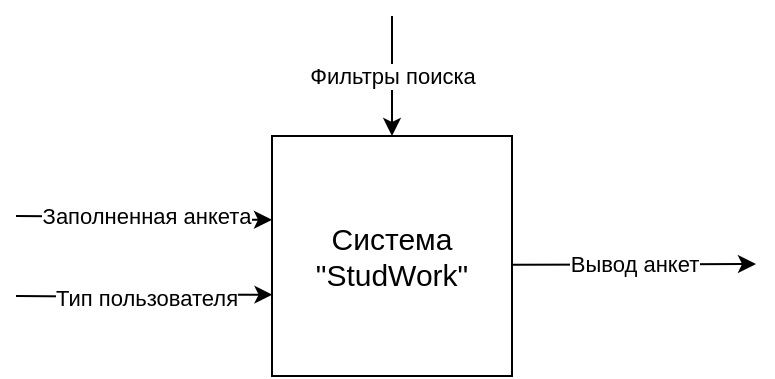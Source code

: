 <mxfile version="24.7.8" pages="5">
  <diagram name="А0" id="4hKtidV7ojNRZ69WoDf_">
    <mxGraphModel dx="988" dy="669" grid="1" gridSize="10" guides="1" tooltips="1" connect="1" arrows="1" fold="1" page="1" pageScale="1" pageWidth="827" pageHeight="1169" math="0" shadow="0">
      <root>
        <mxCell id="0" />
        <mxCell id="1" parent="0" />
        <mxCell id="_nz0W5lPrKuiT-etna20-19" value="Вывод анкет" style="edgeStyle=orthogonalEdgeStyle;rounded=0;orthogonalLoop=1;jettySize=auto;html=1;exitX=1.002;exitY=0.536;exitDx=0;exitDy=0;exitPerimeter=0;" parent="1" source="_nz0W5lPrKuiT-etna20-18" edge="1">
          <mxGeometry relative="1" as="geometry">
            <mxPoint x="580" y="529" as="targetPoint" />
            <mxPoint x="460" y="529" as="sourcePoint" />
          </mxGeometry>
        </mxCell>
        <mxCell id="_nz0W5lPrKuiT-etna20-18" value="Система &quot;StudWork&quot;" style="whiteSpace=wrap;html=1;aspect=fixed;fontSize=15;" parent="1" vertex="1">
          <mxGeometry x="338" y="465" width="120" height="120" as="geometry" />
        </mxCell>
        <mxCell id="_nz0W5lPrKuiT-etna20-21" value="Заполненная анкета" style="edgeStyle=orthogonalEdgeStyle;rounded=0;orthogonalLoop=1;jettySize=auto;html=1;entryX=0;entryY=0.349;entryDx=0;entryDy=0;entryPerimeter=0;" parent="1" target="_nz0W5lPrKuiT-etna20-18" edge="1">
          <mxGeometry relative="1" as="geometry">
            <mxPoint x="338" y="504.83" as="targetPoint" />
            <mxPoint x="210" y="505" as="sourcePoint" />
          </mxGeometry>
        </mxCell>
        <mxCell id="_nz0W5lPrKuiT-etna20-22" value="Тип пользователя" style="edgeStyle=orthogonalEdgeStyle;rounded=0;orthogonalLoop=1;jettySize=auto;html=1;entryX=0.002;entryY=0.661;entryDx=0;entryDy=0;entryPerimeter=0;" parent="1" target="_nz0W5lPrKuiT-etna20-18" edge="1">
          <mxGeometry relative="1" as="geometry">
            <mxPoint x="338" y="544.83" as="targetPoint" />
            <mxPoint x="210" y="545" as="sourcePoint" />
          </mxGeometry>
        </mxCell>
        <mxCell id="_nz0W5lPrKuiT-etna20-25" value="Фильтры поиска" style="edgeStyle=orthogonalEdgeStyle;rounded=0;orthogonalLoop=1;jettySize=auto;html=1;entryX=0.5;entryY=0;entryDx=0;entryDy=0;" parent="1" target="_nz0W5lPrKuiT-etna20-18" edge="1">
          <mxGeometry relative="1" as="geometry">
            <mxPoint x="397.76" y="465" as="targetPoint" />
            <mxPoint x="398" y="405" as="sourcePoint" />
            <Array as="points">
              <mxPoint x="398" y="435" />
              <mxPoint x="398" y="435" />
            </Array>
          </mxGeometry>
        </mxCell>
      </root>
    </mxGraphModel>
  </diagram>
  <diagram id="4PB_Rcc1Rp_TywB_0877" name="А0 подробно">
    <mxGraphModel dx="988" dy="669" grid="1" gridSize="10" guides="1" tooltips="1" connect="1" arrows="1" fold="1" page="1" pageScale="1" pageWidth="827" pageHeight="1169" math="0" shadow="0">
      <root>
        <mxCell id="0" />
        <mxCell id="1" parent="0" />
        <mxCell id="tia4zL4KzRxfIKOh3B8x-56" value="Авторизованный&lt;div&gt;пользователь&lt;/div&gt;" style="edgeStyle=orthogonalEdgeStyle;rounded=0;orthogonalLoop=1;jettySize=auto;html=1;" parent="1" source="tia4zL4KzRxfIKOh3B8x-45" target="tia4zL4KzRxfIKOh3B8x-55" edge="1">
          <mxGeometry x="-0.306" y="10" relative="1" as="geometry">
            <Array as="points">
              <mxPoint x="360" y="280" />
              <mxPoint x="360" y="400" />
            </Array>
            <mxPoint as="offset" />
          </mxGeometry>
        </mxCell>
        <mxCell id="tia4zL4KzRxfIKOh3B8x-61" value="" style="edgeStyle=orthogonalEdgeStyle;rounded=0;orthogonalLoop=1;jettySize=auto;html=1;entryX=0.5;entryY=0;entryDx=0;entryDy=0;" parent="1" target="tia4zL4KzRxfIKOh3B8x-59" edge="1">
          <mxGeometry x="-0.288" relative="1" as="geometry">
            <mxPoint x="460" y="330" as="sourcePoint" />
            <Array as="points">
              <mxPoint x="660" y="330" />
            </Array>
            <mxPoint as="offset" />
          </mxGeometry>
        </mxCell>
        <mxCell id="fVFGZF_2OPAYma32vu74-1" value="I2" style="edgeStyle=orthogonalEdgeStyle;rounded=0;orthogonalLoop=1;jettySize=auto;html=1;" parent="1" target="tia4zL4KzRxfIKOh3B8x-55" edge="1">
          <mxGeometry x="-0.351" y="-10" relative="1" as="geometry">
            <mxPoint x="160" y="290" as="sourcePoint" />
            <Array as="points">
              <mxPoint x="160" y="330" />
              <mxPoint x="460" y="330" />
            </Array>
            <mxPoint as="offset" />
          </mxGeometry>
        </mxCell>
        <mxCell id="tia4zL4KzRxfIKOh3B8x-45" value="&lt;span style=&quot;font-size: 15px;&quot;&gt;Регистрация и/или аутентификация&lt;/span&gt;" style="rounded=0;whiteSpace=wrap;html=1;" parent="1" vertex="1">
          <mxGeometry x="201" y="240" width="120" height="80" as="geometry" />
        </mxCell>
        <mxCell id="tia4zL4KzRxfIKOh3B8x-51" value="I1" style="edgeStyle=orthogonalEdgeStyle;rounded=0;orthogonalLoop=1;jettySize=auto;html=1;" parent="1" edge="1">
          <mxGeometry x="-0.002" relative="1" as="geometry">
            <mxPoint x="200" y="270" as="targetPoint" />
            <mxPoint x="120" y="270" as="sourcePoint" />
            <mxPoint as="offset" />
          </mxGeometry>
        </mxCell>
        <mxCell id="tia4zL4KzRxfIKOh3B8x-60" value="Размещение&lt;div&gt;анкеты&lt;/div&gt;" style="edgeStyle=orthogonalEdgeStyle;rounded=0;orthogonalLoop=1;jettySize=auto;html=1;entryX=0;entryY=0.5;entryDx=0;entryDy=0;" parent="1" source="tia4zL4KzRxfIKOh3B8x-55" target="tia4zL4KzRxfIKOh3B8x-59" edge="1">
          <mxGeometry relative="1" as="geometry">
            <Array as="points">
              <mxPoint x="560" y="400" />
              <mxPoint x="560" y="520" />
            </Array>
          </mxGeometry>
        </mxCell>
        <mxCell id="tia4zL4KzRxfIKOh3B8x-55" value="&lt;span style=&quot;font-size: 15px;&quot;&gt;Заполнение резюме&lt;/span&gt;" style="rounded=0;whiteSpace=wrap;html=1;" parent="1" vertex="1">
          <mxGeometry x="400" y="360" width="120" height="80" as="geometry" />
        </mxCell>
        <mxCell id="tia4zL4KzRxfIKOh3B8x-58" value="I2" style="edgeStyle=orthogonalEdgeStyle;rounded=0;orthogonalLoop=1;jettySize=auto;html=1;" parent="1" edge="1">
          <mxGeometry relative="1" as="geometry">
            <mxPoint x="200" y="291" as="targetPoint" />
            <mxPoint x="120" y="290" as="sourcePoint" />
            <mxPoint as="offset" />
          </mxGeometry>
        </mxCell>
        <mxCell id="ZFzpXB_JLTUGeBHsBwlb-2" value="Карточка&lt;div&gt;выбрана&lt;/div&gt;" style="edgeStyle=orthogonalEdgeStyle;rounded=0;orthogonalLoop=1;jettySize=auto;html=1;" parent="1" source="tia4zL4KzRxfIKOh3B8x-59" target="ZFzpXB_JLTUGeBHsBwlb-1" edge="1">
          <mxGeometry relative="1" as="geometry">
            <Array as="points">
              <mxPoint x="760" y="520" />
              <mxPoint x="760" y="640" />
            </Array>
          </mxGeometry>
        </mxCell>
        <mxCell id="tia4zL4KzRxfIKOh3B8x-59" value="&lt;span style=&quot;font-size: 15px;&quot;&gt;Отображение карточек&lt;/span&gt;" style="rounded=0;whiteSpace=wrap;html=1;" parent="1" vertex="1">
          <mxGeometry x="600" y="480" width="120" height="80" as="geometry" />
        </mxCell>
        <mxCell id="ZFzpXB_JLTUGeBHsBwlb-4" value="Отклик" style="edgeStyle=orthogonalEdgeStyle;rounded=0;orthogonalLoop=1;jettySize=auto;html=1;" parent="1" source="ZFzpXB_JLTUGeBHsBwlb-1" target="ZFzpXB_JLTUGeBHsBwlb-3" edge="1">
          <mxGeometry relative="1" as="geometry">
            <Array as="points">
              <mxPoint x="960" y="640" />
              <mxPoint x="960" y="760" />
            </Array>
          </mxGeometry>
        </mxCell>
        <mxCell id="ZFzpXB_JLTUGeBHsBwlb-1" value="&lt;span style=&quot;font-size: 15px;&quot;&gt;Отображение анкеты&lt;/span&gt;" style="rounded=0;whiteSpace=wrap;html=1;" parent="1" vertex="1">
          <mxGeometry x="800" y="600" width="120" height="80" as="geometry" />
        </mxCell>
        <mxCell id="8twCQytmU-D9KMPp9RQg-1" value="Редактирование содержимого" style="edgeStyle=orthogonalEdgeStyle;rounded=0;orthogonalLoop=1;jettySize=auto;html=1;" edge="1" parent="1" source="ZFzpXB_JLTUGeBHsBwlb-3" target="tia4zL4KzRxfIKOh3B8x-59">
          <mxGeometry x="0.264" relative="1" as="geometry">
            <Array as="points">
              <mxPoint x="1160" y="760" />
              <mxPoint x="1160" y="440" />
              <mxPoint x="690" y="440" />
            </Array>
            <mxPoint as="offset" />
          </mxGeometry>
        </mxCell>
        <mxCell id="ZFzpXB_JLTUGeBHsBwlb-3" value="&lt;span style=&quot;font-size: 15px;&quot;&gt;Отклик&lt;/span&gt;" style="rounded=0;whiteSpace=wrap;html=1;" parent="1" vertex="1">
          <mxGeometry x="1000" y="720" width="120" height="80" as="geometry" />
        </mxCell>
        <mxCell id="mb2yZLejKodKCoFZPH_H-1" value="A1" style="text;html=1;align=center;verticalAlign=middle;whiteSpace=wrap;rounded=0;" parent="1" vertex="1">
          <mxGeometry x="290" y="300" width="31" height="20" as="geometry" />
        </mxCell>
        <mxCell id="mb2yZLejKodKCoFZPH_H-2" value="A2" style="text;html=1;align=center;verticalAlign=middle;whiteSpace=wrap;rounded=0;" parent="1" vertex="1">
          <mxGeometry x="489" y="420" width="31" height="20" as="geometry" />
        </mxCell>
        <mxCell id="mb2yZLejKodKCoFZPH_H-3" value="A3" style="text;html=1;align=center;verticalAlign=middle;whiteSpace=wrap;rounded=0;" parent="1" vertex="1">
          <mxGeometry x="690" y="540" width="31" height="20" as="geometry" />
        </mxCell>
        <mxCell id="mb2yZLejKodKCoFZPH_H-4" value="A4" style="text;html=1;align=center;verticalAlign=middle;whiteSpace=wrap;rounded=0;" parent="1" vertex="1">
          <mxGeometry x="889" y="660" width="31" height="20" as="geometry" />
        </mxCell>
        <mxCell id="mb2yZLejKodKCoFZPH_H-5" value="A5" style="text;html=1;align=center;verticalAlign=middle;whiteSpace=wrap;rounded=0;" parent="1" vertex="1">
          <mxGeometry x="1089" y="780" width="31" height="20" as="geometry" />
        </mxCell>
        <mxCell id="LBWQqOn1HJU97_NbrVyH-5" value="Легенда" style="swimlane;fontStyle=0;childLayout=stackLayout;horizontal=1;startSize=30;horizontalStack=0;resizeParent=1;resizeParentMax=0;resizeLast=0;collapsible=1;marginBottom=0;whiteSpace=wrap;html=1;" parent="1" vertex="1">
          <mxGeometry x="41" y="400" width="160" height="90" as="geometry" />
        </mxCell>
        <mxCell id="LBWQqOn1HJU97_NbrVyH-6" value="I1 - Заполненная анкета" style="text;strokeColor=none;fillColor=none;align=left;verticalAlign=middle;spacingLeft=4;spacingRight=4;overflow=hidden;points=[[0,0.5],[1,0.5]];portConstraint=eastwest;rotatable=0;whiteSpace=wrap;html=1;" parent="LBWQqOn1HJU97_NbrVyH-5" vertex="1">
          <mxGeometry y="30" width="160" height="30" as="geometry" />
        </mxCell>
        <mxCell id="LBWQqOn1HJU97_NbrVyH-7" value="I2 - Тип пользователя" style="text;strokeColor=none;fillColor=none;align=left;verticalAlign=middle;spacingLeft=4;spacingRight=4;overflow=hidden;points=[[0,0.5],[1,0.5]];portConstraint=eastwest;rotatable=0;whiteSpace=wrap;html=1;" parent="LBWQqOn1HJU97_NbrVyH-5" vertex="1">
          <mxGeometry y="60" width="160" height="30" as="geometry" />
        </mxCell>
      </root>
    </mxGraphModel>
  </diagram>
  <diagram id="jtjO6CvumdVqUfxhjqLG" name="A1">
    <mxGraphModel dx="565" dy="382" grid="1" gridSize="10" guides="1" tooltips="1" connect="1" arrows="1" fold="1" page="1" pageScale="1" pageWidth="827" pageHeight="1169" math="0" shadow="0">
      <root>
        <mxCell id="0" />
        <mxCell id="1" parent="0" />
        <mxCell id="0dHnYvvMfJzwUjZMJ3tI-4" value="Валидация&lt;div&gt;успешна&lt;/div&gt;" style="edgeStyle=orthogonalEdgeStyle;rounded=0;orthogonalLoop=1;jettySize=auto;html=1;" parent="1" source="vA_flE0fJ7CpsFku6vYQ-1" target="0dHnYvvMfJzwUjZMJ3tI-3" edge="1">
          <mxGeometry relative="1" as="geometry">
            <Array as="points">
              <mxPoint x="359" y="170" />
              <mxPoint x="359" y="280" />
            </Array>
          </mxGeometry>
        </mxCell>
        <mxCell id="0dHnYvvMfJzwUjZMJ3tI-7" value="Запросы в&lt;div&gt;организации&lt;/div&gt;" style="edgeStyle=orthogonalEdgeStyle;rounded=0;orthogonalLoop=1;jettySize=auto;html=1;entryX=0.5;entryY=0;entryDx=0;entryDy=0;" parent="1" target="0dHnYvvMfJzwUjZMJ3tI-3" edge="1">
          <mxGeometry x="-0.095" relative="1" as="geometry">
            <mxPoint x="319" y="150" as="sourcePoint" />
            <mxPoint x="409" y="159.957" as="targetPoint" />
            <mxPoint as="offset" />
          </mxGeometry>
        </mxCell>
        <mxCell id="vA_flE0fJ7CpsFku6vYQ-1" value="&lt;span style=&quot;font-size: 15px;&quot;&gt;Валидация введёных данных&lt;/span&gt;" style="rounded=0;whiteSpace=wrap;html=1;" parent="1" vertex="1">
          <mxGeometry x="199" y="120" width="120" height="80" as="geometry" />
        </mxCell>
        <mxCell id="0dHnYvvMfJzwUjZMJ3tI-1" value="I1" style="edgeStyle=orthogonalEdgeStyle;rounded=0;orthogonalLoop=1;jettySize=auto;html=1;" parent="1" edge="1">
          <mxGeometry x="-0.002" relative="1" as="geometry">
            <mxPoint x="199" y="149.21" as="targetPoint" />
            <mxPoint x="120" y="149" as="sourcePoint" />
            <mxPoint as="offset" />
          </mxGeometry>
        </mxCell>
        <mxCell id="0dHnYvvMfJzwUjZMJ3tI-2" value="I2" style="edgeStyle=orthogonalEdgeStyle;rounded=0;orthogonalLoop=1;jettySize=auto;html=1;" parent="1" edge="1">
          <mxGeometry relative="1" as="geometry">
            <mxPoint x="199" y="170.21" as="targetPoint" />
            <mxPoint x="120" y="170" as="sourcePoint" />
            <mxPoint as="offset" />
          </mxGeometry>
        </mxCell>
        <mxCell id="bPObPASy0o42ypT1BySJ-3" value="Анкета" style="edgeStyle=orthogonalEdgeStyle;rounded=0;orthogonalLoop=1;jettySize=auto;html=1;entryX=0;entryY=0.5;entryDx=0;entryDy=0;" parent="1" source="0dHnYvvMfJzwUjZMJ3tI-3" target="bPObPASy0o42ypT1BySJ-2" edge="1">
          <mxGeometry relative="1" as="geometry">
            <Array as="points">
              <mxPoint x="559" y="280" />
              <mxPoint x="559" y="360" />
            </Array>
          </mxGeometry>
        </mxCell>
        <mxCell id="0dHnYvvMfJzwUjZMJ3tI-3" value="&lt;span style=&quot;font-size: 15px;&quot;&gt;Верификация введённых данных&lt;/span&gt;" style="rounded=0;whiteSpace=wrap;html=1;" parent="1" vertex="1">
          <mxGeometry x="409" y="240" width="120" height="80" as="geometry" />
        </mxCell>
        <mxCell id="2F6rQP1vQD-5gyBQN3hv-2" value="Учётные&lt;div&gt;данные&lt;/div&gt;" style="edgeStyle=orthogonalEdgeStyle;rounded=0;orthogonalLoop=1;jettySize=auto;html=1;" parent="1" source="bPObPASy0o42ypT1BySJ-2" target="2F6rQP1vQD-5gyBQN3hv-1" edge="1">
          <mxGeometry relative="1" as="geometry" />
        </mxCell>
        <mxCell id="bPObPASy0o42ypT1BySJ-2" value="&lt;span style=&quot;font-size: 15px;&quot;&gt;Создание аккаунта&lt;/span&gt;" style="rounded=0;whiteSpace=wrap;html=1;" parent="1" vertex="1">
          <mxGeometry x="599" y="320" width="120" height="80" as="geometry" />
        </mxCell>
        <mxCell id="LEZ7t2dyLOpYbZ6K6E5O-1" style="edgeStyle=orthogonalEdgeStyle;rounded=0;orthogonalLoop=1;jettySize=auto;html=1;" parent="1" source="2F6rQP1vQD-5gyBQN3hv-1" edge="1">
          <mxGeometry relative="1" as="geometry">
            <mxPoint x="1000" y="440" as="targetPoint" />
          </mxGeometry>
        </mxCell>
        <mxCell id="6pKYJCJK-FdeY8PwlkK8-1" value="R1" style="edgeLabel;html=1;align=center;verticalAlign=middle;resizable=0;points=[];" parent="LEZ7t2dyLOpYbZ6K6E5O-1" vertex="1" connectable="0">
          <mxGeometry x="-0.156" y="1" relative="1" as="geometry">
            <mxPoint as="offset" />
          </mxGeometry>
        </mxCell>
        <mxCell id="2F6rQP1vQD-5gyBQN3hv-1" value="&lt;span style=&quot;font-size: 15px;&quot;&gt;Аутентификация пользователя&lt;/span&gt;" style="rounded=0;whiteSpace=wrap;html=1;" parent="1" vertex="1">
          <mxGeometry x="799" y="400" width="120" height="80" as="geometry" />
        </mxCell>
        <mxCell id="uCmiPiRFHKBxp-SyJoGC-1" value="A1-1" style="text;html=1;align=center;verticalAlign=middle;whiteSpace=wrap;rounded=0;" parent="1" vertex="1">
          <mxGeometry x="288" y="180" width="31" height="20" as="geometry" />
        </mxCell>
        <mxCell id="uCmiPiRFHKBxp-SyJoGC-2" value="A1-2" style="text;html=1;align=center;verticalAlign=middle;whiteSpace=wrap;rounded=0;" parent="1" vertex="1">
          <mxGeometry x="498" y="300" width="31" height="20" as="geometry" />
        </mxCell>
        <mxCell id="uCmiPiRFHKBxp-SyJoGC-3" value="A1-3" style="text;html=1;align=center;verticalAlign=middle;whiteSpace=wrap;rounded=0;" parent="1" vertex="1">
          <mxGeometry x="688" y="380" width="31" height="20" as="geometry" />
        </mxCell>
        <mxCell id="uCmiPiRFHKBxp-SyJoGC-4" value="A1-4" style="text;html=1;align=center;verticalAlign=middle;whiteSpace=wrap;rounded=0;" parent="1" vertex="1">
          <mxGeometry x="888" y="460" width="31" height="20" as="geometry" />
        </mxCell>
        <mxCell id="rV-sl_KTqf5PSH8CAhx4-1" value="Легенда" style="swimlane;fontStyle=0;childLayout=stackLayout;horizontal=1;startSize=30;horizontalStack=0;resizeParent=1;resizeParentMax=0;resizeLast=0;collapsible=1;marginBottom=0;whiteSpace=wrap;html=1;" parent="1" vertex="1">
          <mxGeometry x="41" y="400" width="199" height="120" as="geometry" />
        </mxCell>
        <mxCell id="rV-sl_KTqf5PSH8CAhx4-2" value="I1 - Заполненная анкета" style="text;strokeColor=none;fillColor=none;align=left;verticalAlign=middle;spacingLeft=4;spacingRight=4;overflow=hidden;points=[[0,0.5],[1,0.5]];portConstraint=eastwest;rotatable=0;whiteSpace=wrap;html=1;" parent="rV-sl_KTqf5PSH8CAhx4-1" vertex="1">
          <mxGeometry y="30" width="199" height="30" as="geometry" />
        </mxCell>
        <mxCell id="rV-sl_KTqf5PSH8CAhx4-3" value="I2 - Тип пользователя" style="text;strokeColor=none;fillColor=none;align=left;verticalAlign=middle;spacingLeft=4;spacingRight=4;overflow=hidden;points=[[0,0.5],[1,0.5]];portConstraint=eastwest;rotatable=0;whiteSpace=wrap;html=1;" parent="rV-sl_KTqf5PSH8CAhx4-1" vertex="1">
          <mxGeometry y="60" width="199" height="30" as="geometry" />
        </mxCell>
        <mxCell id="TyuaQVmBwfIGtopPeKlV-2" value="R1 -&amp;nbsp;&lt;span style=&quot;text-wrap: nowrap; font-size: 11px; text-align: center; background-color: rgb(24, 20, 29);&quot;&gt;Авторизованный&amp;nbsp;&lt;/span&gt;&lt;span style=&quot;font-size: 11px; text-align: center; text-wrap: nowrap; background-color: initial;&quot;&gt;пользователь&lt;/span&gt;" style="text;strokeColor=none;fillColor=none;align=left;verticalAlign=middle;spacingLeft=4;spacingRight=4;overflow=hidden;points=[[0,0.5],[1,0.5]];portConstraint=eastwest;rotatable=0;whiteSpace=wrap;html=1;" parent="rV-sl_KTqf5PSH8CAhx4-1" vertex="1">
          <mxGeometry y="90" width="199" height="30" as="geometry" />
        </mxCell>
      </root>
    </mxGraphModel>
  </diagram>
  <diagram id="1ceC1JRvyiZGxNGiSs8L" name="А2">
    <mxGraphModel dx="1411" dy="956" grid="1" gridSize="10" guides="1" tooltips="1" connect="1" arrows="1" fold="1" page="1" pageScale="1" pageWidth="827" pageHeight="1169" math="0" shadow="0">
      <root>
        <mxCell id="0" />
        <mxCell id="1" parent="0" />
        <mxCell id="ygZ4-bieMvIIZtieQ7Ks-7" value="Возврат шаблона&lt;div&gt;пользователю&lt;/div&gt;" style="edgeStyle=orthogonalEdgeStyle;rounded=0;orthogonalLoop=1;jettySize=auto;html=1;entryX=0;entryY=0.5;entryDx=0;entryDy=0;" parent="1" source="VdgAJnYY2E-TIxwW5PUX-1" target="kUjREyFkb9klDMnfkkeV-7" edge="1">
          <mxGeometry relative="1" as="geometry" />
        </mxCell>
        <mxCell id="VdgAJnYY2E-TIxwW5PUX-1" value="&lt;span style=&quot;font-size: 15px;&quot;&gt;Генерация шаблона резюме&lt;/span&gt;" style="rounded=0;whiteSpace=wrap;html=1;" parent="1" vertex="1">
          <mxGeometry x="199" y="120" width="120" height="80" as="geometry" />
        </mxCell>
        <mxCell id="VdgAJnYY2E-TIxwW5PUX-2" value="A2-1" style="text;html=1;align=center;verticalAlign=middle;whiteSpace=wrap;rounded=0;" parent="1" vertex="1">
          <mxGeometry x="288" y="180" width="31" height="20" as="geometry" />
        </mxCell>
        <mxCell id="kUjREyFkb9klDMnfkkeV-1" value="I1" style="edgeStyle=orthogonalEdgeStyle;rounded=0;orthogonalLoop=1;jettySize=auto;html=1;" parent="1" target="VdgAJnYY2E-TIxwW5PUX-1" edge="1">
          <mxGeometry x="-0.002" relative="1" as="geometry">
            <mxPoint x="199" y="159.5" as="targetPoint" />
            <mxPoint x="120" y="160" as="sourcePoint" />
            <mxPoint as="offset" />
          </mxGeometry>
        </mxCell>
        <mxCell id="kUjREyFkb9klDMnfkkeV-4" value="C1" style="edgeStyle=orthogonalEdgeStyle;rounded=0;orthogonalLoop=1;jettySize=auto;html=1;" parent="1" target="VdgAJnYY2E-TIxwW5PUX-1" edge="1">
          <mxGeometry relative="1" as="geometry">
            <mxPoint x="258.8" y="120" as="targetPoint" />
            <mxPoint x="259" y="60" as="sourcePoint" />
          </mxGeometry>
        </mxCell>
        <mxCell id="ygZ4-bieMvIIZtieQ7Ks-8" value="Валидация успешна" style="edgeStyle=orthogonalEdgeStyle;rounded=0;orthogonalLoop=1;jettySize=auto;html=1;entryX=0;entryY=0.5;entryDx=0;entryDy=0;" parent="1" source="kUjREyFkb9klDMnfkkeV-7" target="ygZ4-bieMvIIZtieQ7Ks-1" edge="1">
          <mxGeometry relative="1" as="geometry" />
        </mxCell>
        <mxCell id="kUjREyFkb9klDMnfkkeV-7" value="&lt;span style=&quot;font-size: 15px;&quot;&gt;Валидация введённых данных&lt;/span&gt;" style="rounded=0;whiteSpace=wrap;html=1;" parent="1" vertex="1">
          <mxGeometry x="400" y="240" width="120" height="80" as="geometry" />
        </mxCell>
        <mxCell id="kUjREyFkb9klDMnfkkeV-8" value="A2-2" style="text;html=1;align=center;verticalAlign=middle;whiteSpace=wrap;rounded=0;" parent="1" vertex="1">
          <mxGeometry x="489" y="300" width="31" height="20" as="geometry" />
        </mxCell>
        <mxCell id="QDkK_o82sQu7orQNRppB-1" value="Данные" style="edgeStyle=orthogonalEdgeStyle;rounded=0;orthogonalLoop=1;jettySize=auto;html=1;entryX=0;entryY=0.5;entryDx=0;entryDy=0;" parent="1" source="ygZ4-bieMvIIZtieQ7Ks-1" target="ygZ4-bieMvIIZtieQ7Ks-3" edge="1">
          <mxGeometry relative="1" as="geometry" />
        </mxCell>
        <mxCell id="ygZ4-bieMvIIZtieQ7Ks-1" value="&lt;span style=&quot;font-size: 15px;&quot;&gt;Сбор введённых данных&lt;/span&gt;" style="rounded=0;whiteSpace=wrap;html=1;" parent="1" vertex="1">
          <mxGeometry x="600" y="360" width="120" height="80" as="geometry" />
        </mxCell>
        <mxCell id="ygZ4-bieMvIIZtieQ7Ks-2" value="A2-3" style="text;html=1;align=center;verticalAlign=middle;whiteSpace=wrap;rounded=0;" parent="1" vertex="1">
          <mxGeometry x="689" y="420" width="31" height="20" as="geometry" />
        </mxCell>
        <mxCell id="8xt-N09Pd8-A3Ah4ag9S-1" value="R1" style="edgeStyle=orthogonalEdgeStyle;rounded=0;orthogonalLoop=1;jettySize=auto;html=1;" parent="1" source="ygZ4-bieMvIIZtieQ7Ks-3" edge="1">
          <mxGeometry x="0.006" relative="1" as="geometry">
            <mxPoint x="1000" y="520.0" as="targetPoint" />
            <mxPoint as="offset" />
          </mxGeometry>
        </mxCell>
        <mxCell id="ygZ4-bieMvIIZtieQ7Ks-3" value="&lt;span style=&quot;font-size: 15px;&quot;&gt;Внесение в БД&lt;/span&gt;" style="rounded=0;whiteSpace=wrap;html=1;" parent="1" vertex="1">
          <mxGeometry x="800" y="480" width="120" height="80" as="geometry" />
        </mxCell>
        <mxCell id="ygZ4-bieMvIIZtieQ7Ks-4" value="A2-4" style="text;html=1;align=center;verticalAlign=middle;whiteSpace=wrap;rounded=0;" parent="1" vertex="1">
          <mxGeometry x="889" y="540" width="31" height="20" as="geometry" />
        </mxCell>
        <mxCell id="K7GxNPVAWbUR-CV2-4_p-1" value="Легенда" style="swimlane;fontStyle=0;childLayout=stackLayout;horizontal=1;startSize=30;horizontalStack=0;resizeParent=1;resizeParentMax=0;resizeLast=0;collapsible=1;marginBottom=0;whiteSpace=wrap;html=1;" parent="1" vertex="1">
          <mxGeometry x="41" y="400" width="199" height="120" as="geometry" />
        </mxCell>
        <mxCell id="K7GxNPVAWbUR-CV2-4_p-2" value="I1 -&amp;nbsp;&lt;span style=&quot;font-size: 11px; text-align: center; text-wrap: nowrap; background-color: rgb(24, 20, 29);&quot;&gt;Авторизованный&amp;nbsp;&lt;/span&gt;&lt;span style=&quot;font-size: 11px; text-align: center; text-wrap: nowrap; background-color: initial;&quot;&gt;пользователь&lt;/span&gt;" style="text;strokeColor=none;fillColor=none;align=left;verticalAlign=middle;spacingLeft=4;spacingRight=4;overflow=hidden;points=[[0,0.5],[1,0.5]];portConstraint=eastwest;rotatable=0;whiteSpace=wrap;html=1;" parent="K7GxNPVAWbUR-CV2-4_p-1" vertex="1">
          <mxGeometry y="30" width="199" height="30" as="geometry" />
        </mxCell>
        <mxCell id="K7GxNPVAWbUR-CV2-4_p-3" value="C1 - Тип пользователя" style="text;strokeColor=none;fillColor=none;align=left;verticalAlign=middle;spacingLeft=4;spacingRight=4;overflow=hidden;points=[[0,0.5],[1,0.5]];portConstraint=eastwest;rotatable=0;whiteSpace=wrap;html=1;" parent="K7GxNPVAWbUR-CV2-4_p-1" vertex="1">
          <mxGeometry y="60" width="199" height="30" as="geometry" />
        </mxCell>
        <mxCell id="K7GxNPVAWbUR-CV2-4_p-4" value="R1 - Карточка" style="text;strokeColor=none;fillColor=none;align=left;verticalAlign=middle;spacingLeft=4;spacingRight=4;overflow=hidden;points=[[0,0.5],[1,0.5]];portConstraint=eastwest;rotatable=0;whiteSpace=wrap;html=1;" parent="K7GxNPVAWbUR-CV2-4_p-1" vertex="1">
          <mxGeometry y="90" width="199" height="30" as="geometry" />
        </mxCell>
      </root>
    </mxGraphModel>
  </diagram>
  <diagram id="oBTzqrnmJLTJ1MNnmxmP" name="A3">
    <mxGraphModel dx="859" dy="582" grid="1" gridSize="10" guides="1" tooltips="1" connect="1" arrows="1" fold="1" page="1" pageScale="1" pageWidth="827" pageHeight="1169" math="0" shadow="0">
      <root>
        <mxCell id="0" />
        <mxCell id="1" parent="0" />
        <mxCell id="u9JUFFW6vYOfrqOY1El8-1" value="Передача&lt;div&gt;данных&lt;/div&gt;" style="edgeStyle=orthogonalEdgeStyle;rounded=0;orthogonalLoop=1;jettySize=auto;html=1;" edge="1" parent="1" source="FjozP0j_5-hJJIrnD-BG-1" target="FjozP0j_5-hJJIrnD-BG-11">
          <mxGeometry relative="1" as="geometry" />
        </mxCell>
        <mxCell id="FjozP0j_5-hJJIrnD-BG-1" value="Ввод данных" style="rounded=0;whiteSpace=wrap;html=1;" vertex="1" parent="1">
          <mxGeometry x="91" y="120" width="120" height="80" as="geometry" />
        </mxCell>
        <mxCell id="FjozP0j_5-hJJIrnD-BG-2" value="A3-1" style="text;html=1;align=center;verticalAlign=middle;whiteSpace=wrap;rounded=0;" vertex="1" parent="1">
          <mxGeometry x="179" y="180" width="31" height="20" as="geometry" />
        </mxCell>
        <mxCell id="xt3SmweKtRgxZx52Z-4q-2" value="R1" style="edgeStyle=orthogonalEdgeStyle;rounded=0;orthogonalLoop=1;jettySize=auto;html=1;" edge="1" parent="1" source="FjozP0j_5-hJJIrnD-BG-5">
          <mxGeometry relative="1" as="geometry">
            <mxPoint x="1070" y="320" as="targetPoint" />
          </mxGeometry>
        </mxCell>
        <mxCell id="FjozP0j_5-hJJIrnD-BG-5" value="&lt;span style=&quot;font-size: 15px;&quot;&gt;Ожидание выбора карточки&lt;/span&gt;" style="rounded=0;whiteSpace=wrap;html=1;" vertex="1" parent="1">
          <mxGeometry x="870" y="280" width="120" height="80" as="geometry" />
        </mxCell>
        <mxCell id="FjozP0j_5-hJJIrnD-BG-6" value="A3-5" style="text;html=1;align=center;verticalAlign=middle;whiteSpace=wrap;rounded=0;" vertex="1" parent="1">
          <mxGeometry x="959" y="340" width="31" height="20" as="geometry" />
        </mxCell>
        <mxCell id="OAkdkBfioy8vZsSOaHYk-1" value="Рендер&lt;div&gt;содержимого&lt;/div&gt;" style="edgeStyle=orthogonalEdgeStyle;rounded=0;orthogonalLoop=1;jettySize=auto;html=1;" edge="1" parent="1" source="FjozP0j_5-hJJIrnD-BG-7" target="FjozP0j_5-hJJIrnD-BG-5">
          <mxGeometry relative="1" as="geometry" />
        </mxCell>
        <mxCell id="FjozP0j_5-hJJIrnD-BG-7" value="&lt;span style=&quot;font-size: 15px;&quot;&gt;Вывод карточек&lt;/span&gt;" style="rounded=0;whiteSpace=wrap;html=1;" vertex="1" parent="1">
          <mxGeometry x="670" y="240" width="120" height="80" as="geometry" />
        </mxCell>
        <mxCell id="FjozP0j_5-hJJIrnD-BG-8" value="A3-4" style="text;html=1;align=center;verticalAlign=middle;whiteSpace=wrap;rounded=0;" vertex="1" parent="1">
          <mxGeometry x="759" y="300" width="31" height="20" as="geometry" />
        </mxCell>
        <mxCell id="Kw8fVCooXEU7agH31Q0I-1" value="Удаление&lt;div&gt;совпадений&lt;/div&gt;" style="edgeStyle=orthogonalEdgeStyle;rounded=0;orthogonalLoop=1;jettySize=auto;html=1;" edge="1" parent="1" source="FjozP0j_5-hJJIrnD-BG-9" target="FjozP0j_5-hJJIrnD-BG-7">
          <mxGeometry relative="1" as="geometry" />
        </mxCell>
        <mxCell id="FjozP0j_5-hJJIrnD-BG-9" value="Проверка откликов" style="rounded=0;whiteSpace=wrap;html=1;fontSize=12;" vertex="1" parent="1">
          <mxGeometry x="470" y="200" width="120" height="80" as="geometry" />
        </mxCell>
        <mxCell id="FjozP0j_5-hJJIrnD-BG-10" value="A3-3" style="text;html=1;align=center;verticalAlign=middle;whiteSpace=wrap;rounded=0;" vertex="1" parent="1">
          <mxGeometry x="559" y="260" width="31" height="20" as="geometry" />
        </mxCell>
        <mxCell id="GRnyMV7hTqDfr9INqblN-1" value="Тип&lt;div&gt;определён&lt;/div&gt;" style="edgeStyle=orthogonalEdgeStyle;rounded=0;orthogonalLoop=1;jettySize=auto;html=1;" edge="1" parent="1" source="FjozP0j_5-hJJIrnD-BG-11" target="FjozP0j_5-hJJIrnD-BG-9">
          <mxGeometry relative="1" as="geometry" />
        </mxCell>
        <mxCell id="FjozP0j_5-hJJIrnD-BG-11" value="Проверка типа пользователя" style="rounded=0;whiteSpace=wrap;html=1;" vertex="1" parent="1">
          <mxGeometry x="280" y="160" width="120" height="80" as="geometry" />
        </mxCell>
        <mxCell id="FjozP0j_5-hJJIrnD-BG-12" value="A3-2" style="text;html=1;align=center;verticalAlign=middle;whiteSpace=wrap;rounded=0;" vertex="1" parent="1">
          <mxGeometry x="369" y="220" width="31" height="20" as="geometry" />
        </mxCell>
        <mxCell id="FjMWVryinAs69rN4UxZ5-2" value="I1" style="edgeStyle=orthogonalEdgeStyle;rounded=0;orthogonalLoop=1;jettySize=auto;html=1;fontSize=12;" edge="1" parent="1">
          <mxGeometry relative="1" as="geometry">
            <mxPoint x="90" y="160" as="targetPoint" />
            <mxPoint x="11" y="159.71" as="sourcePoint" />
            <mxPoint as="offset" />
          </mxGeometry>
        </mxCell>
        <mxCell id="NhiBjL5x2Z5ysGTenOTF-1" value="Легенда" style="swimlane;fontStyle=0;childLayout=stackLayout;horizontal=1;startSize=30;horizontalStack=0;resizeParent=1;resizeParentMax=0;resizeLast=0;collapsible=1;marginBottom=0;whiteSpace=wrap;html=1;" vertex="1" parent="1">
          <mxGeometry x="43" y="280" width="157" height="150" as="geometry" />
        </mxCell>
        <mxCell id="NhiBjL5x2Z5ysGTenOTF-2" value="&lt;span style=&quot;color: rgb(240, 240, 240); font-family: Helvetica; font-size: 12px; font-style: normal; font-variant-ligatures: normal; font-variant-caps: normal; font-weight: 400; letter-spacing: normal; orphans: 2; text-align: center; text-indent: 0px; text-transform: none; widows: 2; word-spacing: 0px; -webkit-text-stroke-width: 0px; white-space: nowrap; text-decoration-thickness: initial; text-decoration-style: initial; text-decoration-color: initial; float: none; display: inline !important;&quot;&gt;I1 - Создана&amp;nbsp;&lt;span style=&quot;font-size: 12px;&quot;&gt;ли анкета&lt;/span&gt;&lt;/span&gt;" style="text;strokeColor=none;fillColor=none;align=left;verticalAlign=middle;spacingLeft=4;spacingRight=4;overflow=hidden;points=[[0,0.5],[1,0.5]];portConstraint=eastwest;rotatable=0;whiteSpace=wrap;html=1;labelBackgroundColor=none;fontSize=12;" vertex="1" parent="NhiBjL5x2Z5ysGTenOTF-1">
          <mxGeometry y="30" width="157" height="30" as="geometry" />
        </mxCell>
        <mxCell id="NhiBjL5x2Z5ysGTenOTF-3" value="C1 - Тип пользователя" style="text;strokeColor=none;fillColor=none;align=left;verticalAlign=middle;spacingLeft=4;spacingRight=4;overflow=hidden;points=[[0,0.5],[1,0.5]];portConstraint=eastwest;rotatable=0;whiteSpace=wrap;html=1;" vertex="1" parent="NhiBjL5x2Z5ysGTenOTF-1">
          <mxGeometry y="60" width="157" height="30" as="geometry" />
        </mxCell>
        <mxCell id="NhiBjL5x2Z5ysGTenOTF-4" value="С2 - Редактирование&lt;div&gt;содержимого&lt;/div&gt;" style="text;strokeColor=none;fillColor=none;align=left;verticalAlign=middle;spacingLeft=4;spacingRight=4;overflow=hidden;points=[[0,0.5],[1,0.5]];portConstraint=eastwest;rotatable=0;whiteSpace=wrap;html=1;" vertex="1" parent="NhiBjL5x2Z5ysGTenOTF-1">
          <mxGeometry y="90" width="157" height="30" as="geometry" />
        </mxCell>
        <mxCell id="xt3SmweKtRgxZx52Z-4q-1" value="R1 -&amp;nbsp; Выбранная карточка" style="text;strokeColor=none;fillColor=none;align=left;verticalAlign=middle;spacingLeft=4;spacingRight=4;overflow=hidden;points=[[0,0.5],[1,0.5]];portConstraint=eastwest;rotatable=0;whiteSpace=wrap;html=1;" vertex="1" parent="NhiBjL5x2Z5ysGTenOTF-1">
          <mxGeometry y="120" width="157" height="30" as="geometry" />
        </mxCell>
        <mxCell id="_wS0XMjgPuVYugk59fFU-3" value="C1" style="edgeStyle=orthogonalEdgeStyle;rounded=0;orthogonalLoop=1;jettySize=auto;html=1;" edge="1" parent="1">
          <mxGeometry relative="1" as="geometry">
            <mxPoint x="121.27" y="120" as="targetPoint" />
            <mxPoint x="121.27" y="80" as="sourcePoint" />
          </mxGeometry>
        </mxCell>
        <mxCell id="7hG9h7PD1U6YV51ZB2sv-1" value="C2" style="edgeStyle=orthogonalEdgeStyle;rounded=0;orthogonalLoop=1;jettySize=auto;html=1;" edge="1" parent="1">
          <mxGeometry relative="1" as="geometry">
            <mxPoint x="180" y="120" as="targetPoint" />
            <mxPoint x="180" y="80" as="sourcePoint" />
          </mxGeometry>
        </mxCell>
      </root>
    </mxGraphModel>
  </diagram>
</mxfile>
